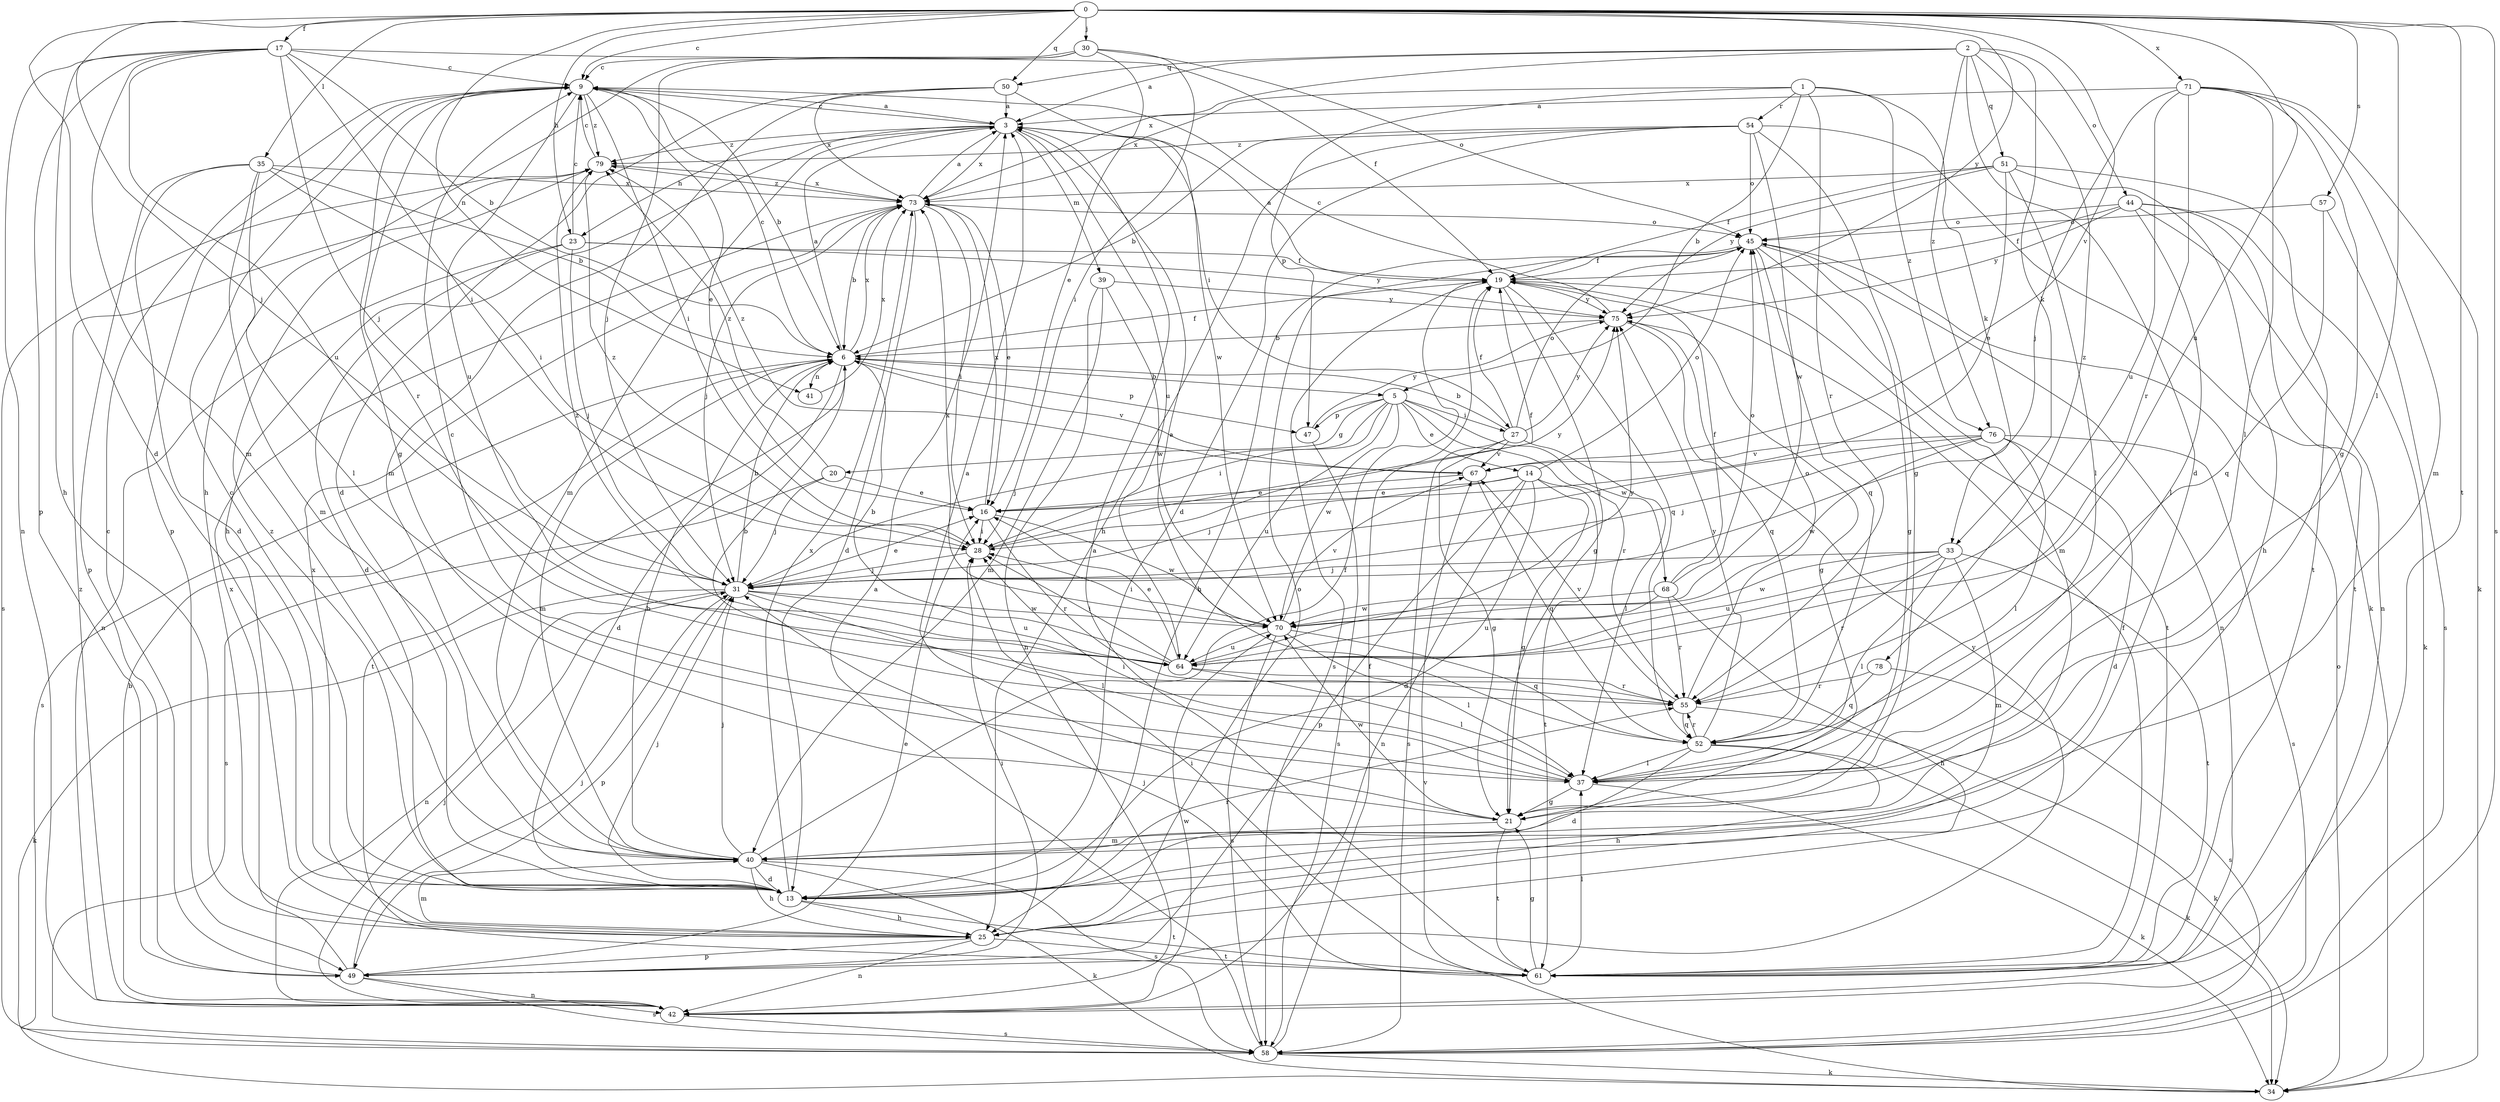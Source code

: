 strict digraph  {
0;
1;
2;
3;
5;
6;
9;
13;
14;
16;
17;
19;
20;
21;
23;
25;
27;
28;
30;
31;
33;
34;
35;
37;
39;
40;
41;
42;
44;
45;
47;
49;
50;
51;
52;
54;
55;
57;
58;
61;
64;
67;
68;
70;
71;
73;
75;
76;
78;
79;
0 -> 9  [label=c];
0 -> 13  [label=d];
0 -> 17  [label=f];
0 -> 23  [label=h];
0 -> 30  [label=j];
0 -> 31  [label=j];
0 -> 35  [label=l];
0 -> 37  [label=l];
0 -> 41  [label=n];
0 -> 50  [label=q];
0 -> 57  [label=s];
0 -> 58  [label=s];
0 -> 61  [label=t];
0 -> 64  [label=u];
0 -> 67  [label=v];
0 -> 71  [label=x];
0 -> 75  [label=y];
1 -> 5  [label=b];
1 -> 33  [label=k];
1 -> 47  [label=p];
1 -> 54  [label=r];
1 -> 55  [label=r];
1 -> 73  [label=x];
1 -> 76  [label=z];
2 -> 3  [label=a];
2 -> 13  [label=d];
2 -> 33  [label=k];
2 -> 44  [label=o];
2 -> 50  [label=q];
2 -> 51  [label=q];
2 -> 73  [label=x];
2 -> 76  [label=z];
2 -> 78  [label=z];
3 -> 9  [label=c];
3 -> 23  [label=h];
3 -> 25  [label=h];
3 -> 27  [label=i];
3 -> 39  [label=m];
3 -> 40  [label=m];
3 -> 64  [label=u];
3 -> 73  [label=x];
3 -> 79  [label=z];
5 -> 14  [label=e];
5 -> 20  [label=g];
5 -> 27  [label=i];
5 -> 28  [label=i];
5 -> 31  [label=j];
5 -> 47  [label=p];
5 -> 55  [label=r];
5 -> 64  [label=u];
5 -> 68  [label=w];
5 -> 70  [label=w];
6 -> 3  [label=a];
6 -> 5  [label=b];
6 -> 9  [label=c];
6 -> 13  [label=d];
6 -> 19  [label=f];
6 -> 40  [label=m];
6 -> 41  [label=n];
6 -> 47  [label=p];
6 -> 58  [label=s];
6 -> 61  [label=t];
6 -> 67  [label=v];
6 -> 73  [label=x];
9 -> 3  [label=a];
9 -> 6  [label=b];
9 -> 16  [label=e];
9 -> 21  [label=g];
9 -> 28  [label=i];
9 -> 49  [label=p];
9 -> 55  [label=r];
9 -> 64  [label=u];
9 -> 79  [label=z];
13 -> 9  [label=c];
13 -> 25  [label=h];
13 -> 31  [label=j];
13 -> 55  [label=r];
13 -> 61  [label=t];
13 -> 73  [label=x];
13 -> 79  [label=z];
14 -> 13  [label=d];
14 -> 16  [label=e];
14 -> 21  [label=g];
14 -> 31  [label=j];
14 -> 42  [label=n];
14 -> 45  [label=o];
14 -> 49  [label=p];
14 -> 61  [label=t];
16 -> 28  [label=i];
16 -> 55  [label=r];
16 -> 70  [label=w];
16 -> 73  [label=x];
17 -> 6  [label=b];
17 -> 9  [label=c];
17 -> 19  [label=f];
17 -> 25  [label=h];
17 -> 28  [label=i];
17 -> 31  [label=j];
17 -> 40  [label=m];
17 -> 42  [label=n];
17 -> 49  [label=p];
17 -> 64  [label=u];
19 -> 3  [label=a];
19 -> 21  [label=g];
19 -> 52  [label=q];
19 -> 58  [label=s];
19 -> 61  [label=t];
19 -> 75  [label=y];
20 -> 16  [label=e];
20 -> 31  [label=j];
20 -> 58  [label=s];
20 -> 79  [label=z];
21 -> 3  [label=a];
21 -> 40  [label=m];
21 -> 61  [label=t];
21 -> 70  [label=w];
23 -> 9  [label=c];
23 -> 13  [label=d];
23 -> 19  [label=f];
23 -> 31  [label=j];
23 -> 42  [label=n];
23 -> 75  [label=y];
25 -> 40  [label=m];
25 -> 42  [label=n];
25 -> 45  [label=o];
25 -> 49  [label=p];
25 -> 61  [label=t];
25 -> 73  [label=x];
27 -> 6  [label=b];
27 -> 19  [label=f];
27 -> 21  [label=g];
27 -> 37  [label=l];
27 -> 45  [label=o];
27 -> 58  [label=s];
27 -> 67  [label=v];
27 -> 75  [label=y];
28 -> 19  [label=f];
28 -> 31  [label=j];
28 -> 75  [label=y];
28 -> 79  [label=z];
30 -> 9  [label=c];
30 -> 16  [label=e];
30 -> 25  [label=h];
30 -> 28  [label=i];
30 -> 31  [label=j];
30 -> 45  [label=o];
31 -> 6  [label=b];
31 -> 16  [label=e];
31 -> 34  [label=k];
31 -> 37  [label=l];
31 -> 42  [label=n];
31 -> 49  [label=p];
31 -> 64  [label=u];
31 -> 70  [label=w];
33 -> 31  [label=j];
33 -> 37  [label=l];
33 -> 40  [label=m];
33 -> 55  [label=r];
33 -> 61  [label=t];
33 -> 64  [label=u];
33 -> 70  [label=w];
34 -> 45  [label=o];
34 -> 67  [label=v];
35 -> 6  [label=b];
35 -> 13  [label=d];
35 -> 28  [label=i];
35 -> 37  [label=l];
35 -> 40  [label=m];
35 -> 49  [label=p];
35 -> 73  [label=x];
37 -> 9  [label=c];
37 -> 21  [label=g];
37 -> 28  [label=i];
37 -> 34  [label=k];
39 -> 40  [label=m];
39 -> 42  [label=n];
39 -> 70  [label=w];
39 -> 75  [label=y];
40 -> 6  [label=b];
40 -> 13  [label=d];
40 -> 19  [label=f];
40 -> 25  [label=h];
40 -> 31  [label=j];
40 -> 34  [label=k];
40 -> 58  [label=s];
41 -> 73  [label=x];
42 -> 6  [label=b];
42 -> 31  [label=j];
42 -> 58  [label=s];
42 -> 70  [label=w];
42 -> 79  [label=z];
44 -> 19  [label=f];
44 -> 34  [label=k];
44 -> 37  [label=l];
44 -> 42  [label=n];
44 -> 45  [label=o];
44 -> 61  [label=t];
44 -> 75  [label=y];
45 -> 19  [label=f];
45 -> 21  [label=g];
45 -> 25  [label=h];
45 -> 40  [label=m];
45 -> 42  [label=n];
45 -> 52  [label=q];
47 -> 58  [label=s];
47 -> 75  [label=y];
49 -> 9  [label=c];
49 -> 16  [label=e];
49 -> 28  [label=i];
49 -> 31  [label=j];
49 -> 42  [label=n];
49 -> 58  [label=s];
49 -> 73  [label=x];
49 -> 75  [label=y];
50 -> 3  [label=a];
50 -> 13  [label=d];
50 -> 40  [label=m];
50 -> 70  [label=w];
50 -> 73  [label=x];
51 -> 16  [label=e];
51 -> 19  [label=f];
51 -> 25  [label=h];
51 -> 37  [label=l];
51 -> 61  [label=t];
51 -> 73  [label=x];
51 -> 75  [label=y];
52 -> 3  [label=a];
52 -> 13  [label=d];
52 -> 25  [label=h];
52 -> 34  [label=k];
52 -> 37  [label=l];
52 -> 55  [label=r];
52 -> 75  [label=y];
54 -> 6  [label=b];
54 -> 13  [label=d];
54 -> 21  [label=g];
54 -> 25  [label=h];
54 -> 34  [label=k];
54 -> 45  [label=o];
54 -> 70  [label=w];
54 -> 79  [label=z];
55 -> 6  [label=b];
55 -> 34  [label=k];
55 -> 45  [label=o];
55 -> 52  [label=q];
55 -> 67  [label=v];
57 -> 45  [label=o];
57 -> 52  [label=q];
57 -> 58  [label=s];
58 -> 3  [label=a];
58 -> 19  [label=f];
58 -> 34  [label=k];
61 -> 3  [label=a];
61 -> 19  [label=f];
61 -> 21  [label=g];
61 -> 28  [label=i];
61 -> 31  [label=j];
61 -> 37  [label=l];
64 -> 6  [label=b];
64 -> 16  [label=e];
64 -> 28  [label=i];
64 -> 37  [label=l];
64 -> 55  [label=r];
64 -> 75  [label=y];
64 -> 79  [label=z];
67 -> 16  [label=e];
67 -> 52  [label=q];
67 -> 79  [label=z];
68 -> 19  [label=f];
68 -> 25  [label=h];
68 -> 45  [label=o];
68 -> 55  [label=r];
68 -> 64  [label=u];
68 -> 70  [label=w];
70 -> 28  [label=i];
70 -> 37  [label=l];
70 -> 52  [label=q];
70 -> 58  [label=s];
70 -> 64  [label=u];
70 -> 67  [label=v];
70 -> 73  [label=x];
71 -> 3  [label=a];
71 -> 21  [label=g];
71 -> 31  [label=j];
71 -> 34  [label=k];
71 -> 37  [label=l];
71 -> 40  [label=m];
71 -> 55  [label=r];
71 -> 64  [label=u];
73 -> 3  [label=a];
73 -> 6  [label=b];
73 -> 13  [label=d];
73 -> 16  [label=e];
73 -> 28  [label=i];
73 -> 31  [label=j];
73 -> 45  [label=o];
73 -> 79  [label=z];
75 -> 6  [label=b];
75 -> 9  [label=c];
75 -> 21  [label=g];
75 -> 52  [label=q];
76 -> 13  [label=d];
76 -> 28  [label=i];
76 -> 31  [label=j];
76 -> 37  [label=l];
76 -> 58  [label=s];
76 -> 67  [label=v];
76 -> 70  [label=w];
78 -> 52  [label=q];
78 -> 55  [label=r];
78 -> 58  [label=s];
79 -> 9  [label=c];
79 -> 58  [label=s];
79 -> 73  [label=x];
}
